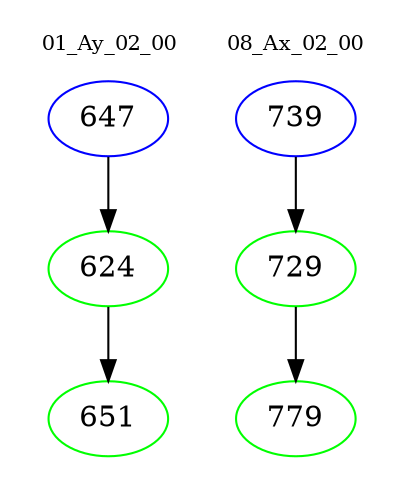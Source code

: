 digraph{
subgraph cluster_0 {
color = white
label = "01_Ay_02_00";
fontsize=10;
T0_647 [label="647", color="blue"]
T0_647 -> T0_624 [color="black"]
T0_624 [label="624", color="green"]
T0_624 -> T0_651 [color="black"]
T0_651 [label="651", color="green"]
}
subgraph cluster_1 {
color = white
label = "08_Ax_02_00";
fontsize=10;
T1_739 [label="739", color="blue"]
T1_739 -> T1_729 [color="black"]
T1_729 [label="729", color="green"]
T1_729 -> T1_779 [color="black"]
T1_779 [label="779", color="green"]
}
}

